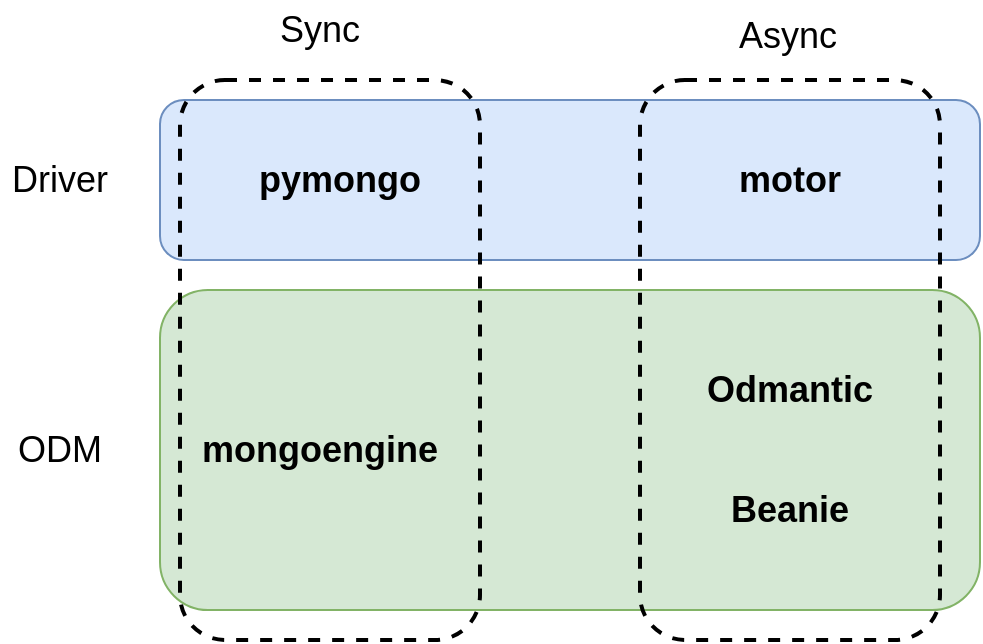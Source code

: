 <mxfile>
    <diagram id="G2hou9hhLkKHJYaRSkQK" name="Page-1">
        <mxGraphModel dx="874" dy="786" grid="1" gridSize="10" guides="1" tooltips="1" connect="1" arrows="1" fold="1" page="1" pageScale="1" pageWidth="850" pageHeight="1100" math="0" shadow="0">
            <root>
                <mxCell id="0"/>
                <mxCell id="1" parent="0"/>
                <mxCell id="2" value="" style="rounded=1;whiteSpace=wrap;html=1;fillColor=#dae8fc;strokeColor=#6c8ebf;" vertex="1" parent="1">
                    <mxGeometry x="140" y="180" width="410" height="80" as="geometry"/>
                </mxCell>
                <mxCell id="3" value="&lt;font style=&quot;font-size: 18px&quot;&gt;pymongo&lt;/font&gt;" style="text;html=1;strokeColor=none;fillColor=none;align=center;verticalAlign=middle;whiteSpace=wrap;rounded=0;fontStyle=1" vertex="1" parent="1">
                    <mxGeometry x="200" y="205" width="60" height="30" as="geometry"/>
                </mxCell>
                <mxCell id="4" value="&lt;font style=&quot;font-size: 18px&quot;&gt;motor&lt;/font&gt;" style="text;html=1;strokeColor=none;fillColor=none;align=center;verticalAlign=middle;whiteSpace=wrap;rounded=0;fontStyle=1" vertex="1" parent="1">
                    <mxGeometry x="425" y="205" width="60" height="30" as="geometry"/>
                </mxCell>
                <mxCell id="5" value="" style="rounded=1;whiteSpace=wrap;html=1;fontSize=18;fillColor=#d5e8d4;strokeColor=#82b366;" vertex="1" parent="1">
                    <mxGeometry x="140" y="275" width="410" height="160" as="geometry"/>
                </mxCell>
                <mxCell id="6" value="&lt;font style=&quot;font-size: 18px&quot;&gt;mongoengine&lt;/font&gt;" style="text;html=1;strokeColor=none;fillColor=none;align=center;verticalAlign=middle;whiteSpace=wrap;rounded=0;fontStyle=1" vertex="1" parent="1">
                    <mxGeometry x="190" y="340" width="60" height="30" as="geometry"/>
                </mxCell>
                <mxCell id="7" value="&lt;font style=&quot;font-size: 18px&quot;&gt;Odmantic&lt;/font&gt;" style="text;html=1;strokeColor=none;fillColor=none;align=center;verticalAlign=middle;whiteSpace=wrap;rounded=0;fontStyle=1" vertex="1" parent="1">
                    <mxGeometry x="425" y="310" width="60" height="30" as="geometry"/>
                </mxCell>
                <mxCell id="8" value="&lt;font style=&quot;font-size: 18px&quot;&gt;Beanie&lt;/font&gt;" style="text;html=1;strokeColor=none;fillColor=none;align=center;verticalAlign=middle;whiteSpace=wrap;rounded=0;fontStyle=1" vertex="1" parent="1">
                    <mxGeometry x="425" y="370" width="60" height="30" as="geometry"/>
                </mxCell>
                <mxCell id="9" value="" style="rounded=1;whiteSpace=wrap;html=1;fontSize=18;fillColor=none;strokeWidth=2;dashed=1;" vertex="1" parent="1">
                    <mxGeometry x="150" y="170" width="150" height="280" as="geometry"/>
                </mxCell>
                <mxCell id="10" value="" style="rounded=1;whiteSpace=wrap;html=1;fontSize=18;fillColor=none;strokeWidth=2;dashed=1;" vertex="1" parent="1">
                    <mxGeometry x="380" y="170" width="150" height="280" as="geometry"/>
                </mxCell>
                <mxCell id="11" value="Driver" style="text;html=1;strokeColor=none;fillColor=none;align=center;verticalAlign=middle;whiteSpace=wrap;rounded=0;dashed=1;fontSize=18;" vertex="1" parent="1">
                    <mxGeometry x="60" y="205" width="60" height="30" as="geometry"/>
                </mxCell>
                <mxCell id="12" value="ODM" style="text;html=1;strokeColor=none;fillColor=none;align=center;verticalAlign=middle;whiteSpace=wrap;rounded=0;dashed=1;fontSize=18;" vertex="1" parent="1">
                    <mxGeometry x="60" y="340" width="60" height="30" as="geometry"/>
                </mxCell>
                <mxCell id="13" value="Sync" style="text;html=1;strokeColor=none;fillColor=none;align=center;verticalAlign=middle;whiteSpace=wrap;rounded=0;dashed=1;fontSize=18;" vertex="1" parent="1">
                    <mxGeometry x="190" y="130" width="60" height="30" as="geometry"/>
                </mxCell>
                <mxCell id="14" value="Async" style="text;html=1;strokeColor=none;fillColor=none;align=center;verticalAlign=middle;whiteSpace=wrap;rounded=0;dashed=1;fontSize=18;" vertex="1" parent="1">
                    <mxGeometry x="424" y="133" width="60" height="30" as="geometry"/>
                </mxCell>
            </root>
        </mxGraphModel>
    </diagram>
</mxfile>